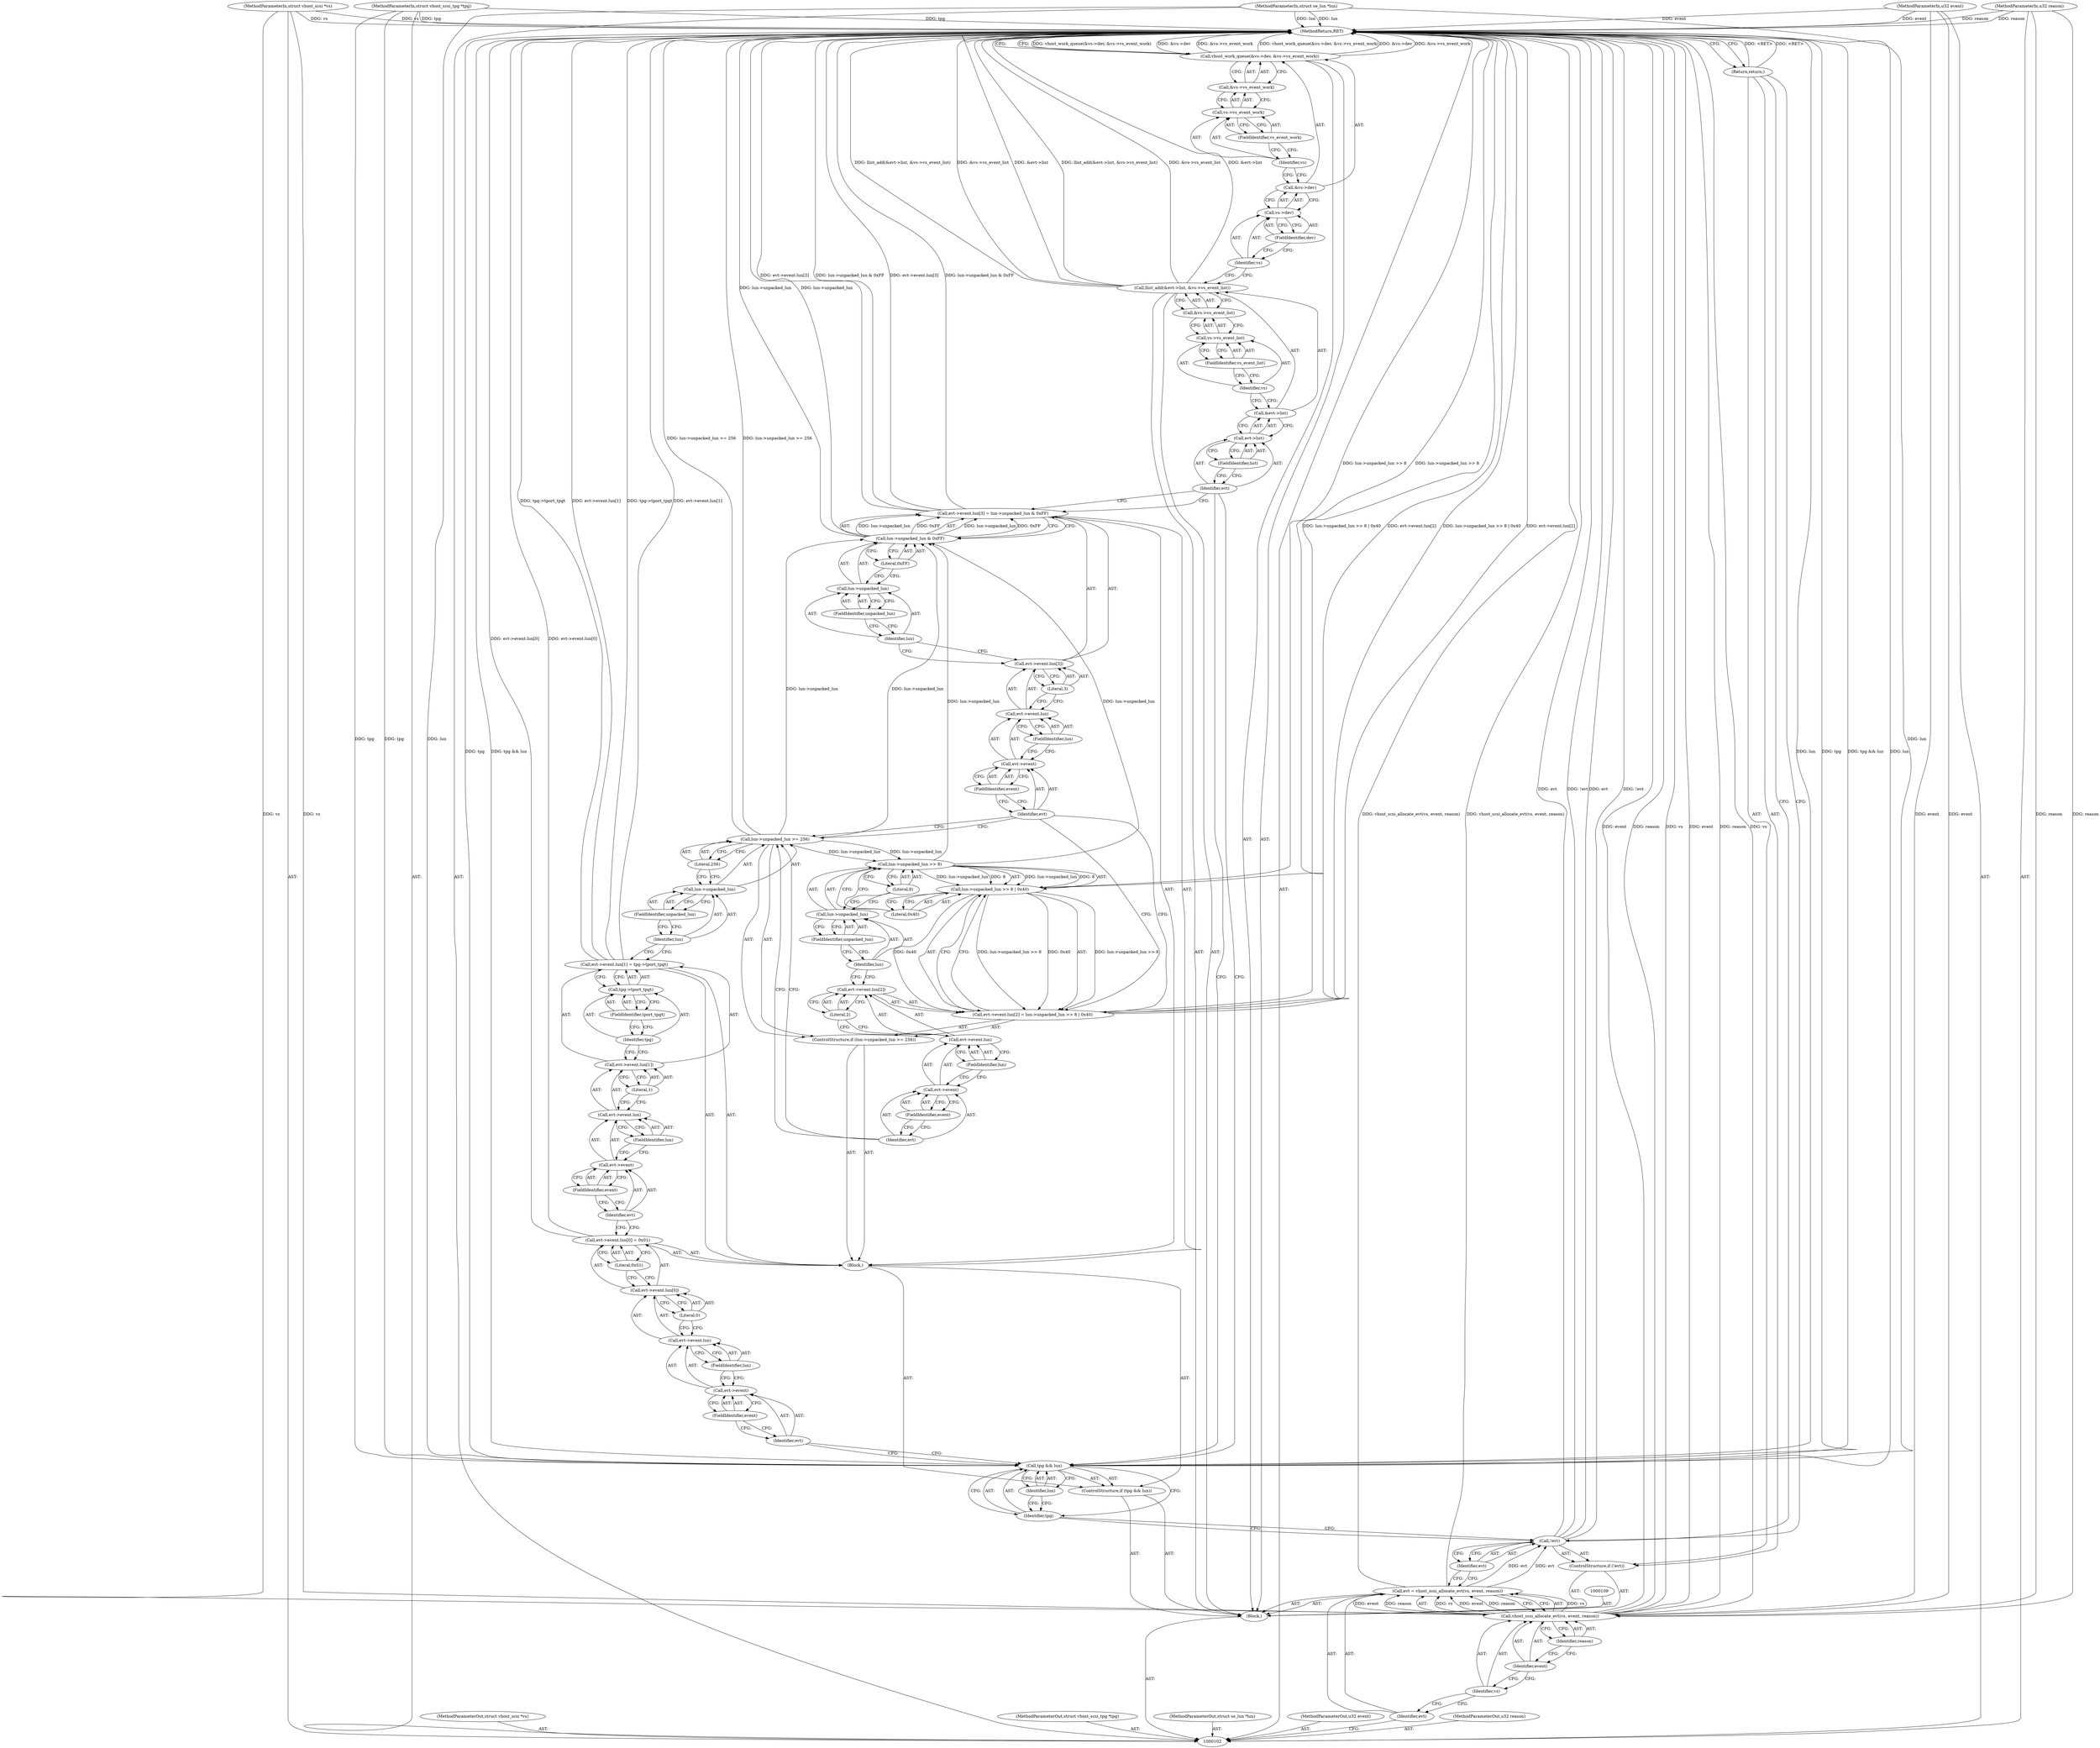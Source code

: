 digraph "0_linux_59c816c1f24df0204e01851431d3bab3eb76719c_0" {
"1000197" [label="(MethodReturn,RET)"];
"1000103" [label="(MethodParameterIn,struct vhost_scsi *vs)"];
"1000276" [label="(MethodParameterOut,struct vhost_scsi *vs)"];
"1000116" [label="(ControlStructure,if (!evt))"];
"1000117" [label="(Call,!evt)"];
"1000118" [label="(Identifier,evt)"];
"1000119" [label="(Return,return;)"];
"1000120" [label="(ControlStructure,if (tpg && lun))"];
"1000123" [label="(Identifier,lun)"];
"1000124" [label="(Block,)"];
"1000121" [label="(Call,tpg && lun)"];
"1000122" [label="(Identifier,tpg)"];
"1000131" [label="(FieldIdentifier,lun)"];
"1000132" [label="(Literal,0)"];
"1000133" [label="(Literal,0x01)"];
"1000125" [label="(Call,evt->event.lun[0] = 0x01)"];
"1000126" [label="(Call,evt->event.lun[0])"];
"1000127" [label="(Call,evt->event.lun)"];
"1000128" [label="(Call,evt->event)"];
"1000129" [label="(Identifier,evt)"];
"1000130" [label="(FieldIdentifier,event)"];
"1000104" [label="(MethodParameterIn,struct vhost_scsi_tpg *tpg)"];
"1000277" [label="(MethodParameterOut,struct vhost_scsi_tpg *tpg)"];
"1000140" [label="(FieldIdentifier,lun)"];
"1000141" [label="(Literal,1)"];
"1000134" [label="(Call,evt->event.lun[1] = tpg->tport_tpgt)"];
"1000135" [label="(Call,evt->event.lun[1])"];
"1000136" [label="(Call,evt->event.lun)"];
"1000137" [label="(Call,evt->event)"];
"1000138" [label="(Identifier,evt)"];
"1000142" [label="(Call,tpg->tport_tpgt)"];
"1000143" [label="(Identifier,tpg)"];
"1000144" [label="(FieldIdentifier,tport_tpgt)"];
"1000139" [label="(FieldIdentifier,event)"];
"1000149" [label="(FieldIdentifier,unpacked_lun)"];
"1000150" [label="(Literal,256)"];
"1000145" [label="(ControlStructure,if (lun->unpacked_lun >= 256))"];
"1000146" [label="(Call,lun->unpacked_lun >= 256)"];
"1000147" [label="(Call,lun->unpacked_lun)"];
"1000148" [label="(Identifier,lun)"];
"1000157" [label="(FieldIdentifier,lun)"];
"1000158" [label="(Literal,2)"];
"1000159" [label="(Call,lun->unpacked_lun >> 8 | 0x40)"];
"1000160" [label="(Call,lun->unpacked_lun >> 8)"];
"1000161" [label="(Call,lun->unpacked_lun)"];
"1000162" [label="(Identifier,lun)"];
"1000163" [label="(FieldIdentifier,unpacked_lun)"];
"1000151" [label="(Call,evt->event.lun[2] = lun->unpacked_lun >> 8 | 0x40)"];
"1000152" [label="(Call,evt->event.lun[2])"];
"1000153" [label="(Call,evt->event.lun)"];
"1000154" [label="(Call,evt->event)"];
"1000155" [label="(Identifier,evt)"];
"1000164" [label="(Literal,8)"];
"1000165" [label="(Literal,0x40)"];
"1000156" [label="(FieldIdentifier,event)"];
"1000172" [label="(FieldIdentifier,lun)"];
"1000173" [label="(Literal,3)"];
"1000174" [label="(Call,lun->unpacked_lun & 0xFF)"];
"1000175" [label="(Call,lun->unpacked_lun)"];
"1000176" [label="(Identifier,lun)"];
"1000177" [label="(FieldIdentifier,unpacked_lun)"];
"1000166" [label="(Call,evt->event.lun[3] = lun->unpacked_lun & 0xFF)"];
"1000167" [label="(Call,evt->event.lun[3])"];
"1000168" [label="(Call,evt->event.lun)"];
"1000169" [label="(Call,evt->event)"];
"1000170" [label="(Identifier,evt)"];
"1000178" [label="(Literal,0xFF)"];
"1000171" [label="(FieldIdentifier,event)"];
"1000179" [label="(Call,llist_add(&evt->list, &vs->vs_event_list))"];
"1000180" [label="(Call,&evt->list)"];
"1000181" [label="(Call,evt->list)"];
"1000182" [label="(Identifier,evt)"];
"1000183" [label="(FieldIdentifier,list)"];
"1000184" [label="(Call,&vs->vs_event_list)"];
"1000185" [label="(Call,vs->vs_event_list)"];
"1000186" [label="(Identifier,vs)"];
"1000187" [label="(FieldIdentifier,vs_event_list)"];
"1000188" [label="(Call,vhost_work_queue(&vs->dev, &vs->vs_event_work))"];
"1000189" [label="(Call,&vs->dev)"];
"1000190" [label="(Call,vs->dev)"];
"1000191" [label="(Identifier,vs)"];
"1000192" [label="(FieldIdentifier,dev)"];
"1000193" [label="(Call,&vs->vs_event_work)"];
"1000194" [label="(Call,vs->vs_event_work)"];
"1000195" [label="(Identifier,vs)"];
"1000196" [label="(FieldIdentifier,vs_event_work)"];
"1000105" [label="(MethodParameterIn,struct se_lun *lun)"];
"1000278" [label="(MethodParameterOut,struct se_lun *lun)"];
"1000106" [label="(MethodParameterIn,u32 event)"];
"1000279" [label="(MethodParameterOut,u32 event)"];
"1000107" [label="(MethodParameterIn,u32 reason)"];
"1000280" [label="(MethodParameterOut,u32 reason)"];
"1000108" [label="(Block,)"];
"1000110" [label="(Call,evt = vhost_scsi_allocate_evt(vs, event, reason))"];
"1000111" [label="(Identifier,evt)"];
"1000113" [label="(Identifier,vs)"];
"1000114" [label="(Identifier,event)"];
"1000115" [label="(Identifier,reason)"];
"1000112" [label="(Call,vhost_scsi_allocate_evt(vs, event, reason))"];
"1000197" -> "1000102"  [label="AST: "];
"1000197" -> "1000119"  [label="CFG: "];
"1000197" -> "1000188"  [label="CFG: "];
"1000125" -> "1000197"  [label="DDG: evt->event.lun[0]"];
"1000134" -> "1000197"  [label="DDG: tpg->tport_tpgt"];
"1000134" -> "1000197"  [label="DDG: evt->event.lun[1]"];
"1000105" -> "1000197"  [label="DDG: lun"];
"1000121" -> "1000197"  [label="DDG: lun"];
"1000121" -> "1000197"  [label="DDG: tpg"];
"1000121" -> "1000197"  [label="DDG: tpg && lun"];
"1000117" -> "1000197"  [label="DDG: evt"];
"1000117" -> "1000197"  [label="DDG: !evt"];
"1000110" -> "1000197"  [label="DDG: vhost_scsi_allocate_evt(vs, event, reason)"];
"1000146" -> "1000197"  [label="DDG: lun->unpacked_lun >= 256"];
"1000188" -> "1000197"  [label="DDG: vhost_work_queue(&vs->dev, &vs->vs_event_work)"];
"1000188" -> "1000197"  [label="DDG: &vs->dev"];
"1000188" -> "1000197"  [label="DDG: &vs->vs_event_work"];
"1000151" -> "1000197"  [label="DDG: lun->unpacked_lun >> 8 | 0x40"];
"1000151" -> "1000197"  [label="DDG: evt->event.lun[2]"];
"1000107" -> "1000197"  [label="DDG: reason"];
"1000179" -> "1000197"  [label="DDG: llist_add(&evt->list, &vs->vs_event_list)"];
"1000179" -> "1000197"  [label="DDG: &vs->vs_event_list"];
"1000179" -> "1000197"  [label="DDG: &evt->list"];
"1000104" -> "1000197"  [label="DDG: tpg"];
"1000112" -> "1000197"  [label="DDG: event"];
"1000112" -> "1000197"  [label="DDG: reason"];
"1000112" -> "1000197"  [label="DDG: vs"];
"1000159" -> "1000197"  [label="DDG: lun->unpacked_lun >> 8"];
"1000103" -> "1000197"  [label="DDG: vs"];
"1000166" -> "1000197"  [label="DDG: evt->event.lun[3]"];
"1000166" -> "1000197"  [label="DDG: lun->unpacked_lun & 0xFF"];
"1000106" -> "1000197"  [label="DDG: event"];
"1000174" -> "1000197"  [label="DDG: lun->unpacked_lun"];
"1000119" -> "1000197"  [label="DDG: <RET>"];
"1000103" -> "1000102"  [label="AST: "];
"1000103" -> "1000197"  [label="DDG: vs"];
"1000103" -> "1000112"  [label="DDG: vs"];
"1000276" -> "1000102"  [label="AST: "];
"1000116" -> "1000108"  [label="AST: "];
"1000117" -> "1000116"  [label="AST: "];
"1000119" -> "1000116"  [label="AST: "];
"1000117" -> "1000116"  [label="AST: "];
"1000117" -> "1000118"  [label="CFG: "];
"1000118" -> "1000117"  [label="AST: "];
"1000119" -> "1000117"  [label="CFG: "];
"1000122" -> "1000117"  [label="CFG: "];
"1000117" -> "1000197"  [label="DDG: evt"];
"1000117" -> "1000197"  [label="DDG: !evt"];
"1000110" -> "1000117"  [label="DDG: evt"];
"1000118" -> "1000117"  [label="AST: "];
"1000118" -> "1000110"  [label="CFG: "];
"1000117" -> "1000118"  [label="CFG: "];
"1000119" -> "1000116"  [label="AST: "];
"1000119" -> "1000117"  [label="CFG: "];
"1000197" -> "1000119"  [label="CFG: "];
"1000119" -> "1000197"  [label="DDG: <RET>"];
"1000120" -> "1000108"  [label="AST: "];
"1000121" -> "1000120"  [label="AST: "];
"1000124" -> "1000120"  [label="AST: "];
"1000123" -> "1000121"  [label="AST: "];
"1000123" -> "1000122"  [label="CFG: "];
"1000121" -> "1000123"  [label="CFG: "];
"1000124" -> "1000120"  [label="AST: "];
"1000125" -> "1000124"  [label="AST: "];
"1000134" -> "1000124"  [label="AST: "];
"1000145" -> "1000124"  [label="AST: "];
"1000166" -> "1000124"  [label="AST: "];
"1000121" -> "1000120"  [label="AST: "];
"1000121" -> "1000122"  [label="CFG: "];
"1000121" -> "1000123"  [label="CFG: "];
"1000122" -> "1000121"  [label="AST: "];
"1000123" -> "1000121"  [label="AST: "];
"1000129" -> "1000121"  [label="CFG: "];
"1000182" -> "1000121"  [label="CFG: "];
"1000121" -> "1000197"  [label="DDG: lun"];
"1000121" -> "1000197"  [label="DDG: tpg"];
"1000121" -> "1000197"  [label="DDG: tpg && lun"];
"1000104" -> "1000121"  [label="DDG: tpg"];
"1000105" -> "1000121"  [label="DDG: lun"];
"1000122" -> "1000121"  [label="AST: "];
"1000122" -> "1000117"  [label="CFG: "];
"1000123" -> "1000122"  [label="CFG: "];
"1000121" -> "1000122"  [label="CFG: "];
"1000131" -> "1000127"  [label="AST: "];
"1000131" -> "1000128"  [label="CFG: "];
"1000127" -> "1000131"  [label="CFG: "];
"1000132" -> "1000126"  [label="AST: "];
"1000132" -> "1000127"  [label="CFG: "];
"1000126" -> "1000132"  [label="CFG: "];
"1000133" -> "1000125"  [label="AST: "];
"1000133" -> "1000126"  [label="CFG: "];
"1000125" -> "1000133"  [label="CFG: "];
"1000125" -> "1000124"  [label="AST: "];
"1000125" -> "1000133"  [label="CFG: "];
"1000126" -> "1000125"  [label="AST: "];
"1000133" -> "1000125"  [label="AST: "];
"1000138" -> "1000125"  [label="CFG: "];
"1000125" -> "1000197"  [label="DDG: evt->event.lun[0]"];
"1000126" -> "1000125"  [label="AST: "];
"1000126" -> "1000132"  [label="CFG: "];
"1000127" -> "1000126"  [label="AST: "];
"1000132" -> "1000126"  [label="AST: "];
"1000133" -> "1000126"  [label="CFG: "];
"1000127" -> "1000126"  [label="AST: "];
"1000127" -> "1000131"  [label="CFG: "];
"1000128" -> "1000127"  [label="AST: "];
"1000131" -> "1000127"  [label="AST: "];
"1000132" -> "1000127"  [label="CFG: "];
"1000128" -> "1000127"  [label="AST: "];
"1000128" -> "1000130"  [label="CFG: "];
"1000129" -> "1000128"  [label="AST: "];
"1000130" -> "1000128"  [label="AST: "];
"1000131" -> "1000128"  [label="CFG: "];
"1000129" -> "1000128"  [label="AST: "];
"1000129" -> "1000121"  [label="CFG: "];
"1000130" -> "1000129"  [label="CFG: "];
"1000130" -> "1000128"  [label="AST: "];
"1000130" -> "1000129"  [label="CFG: "];
"1000128" -> "1000130"  [label="CFG: "];
"1000104" -> "1000102"  [label="AST: "];
"1000104" -> "1000197"  [label="DDG: tpg"];
"1000104" -> "1000121"  [label="DDG: tpg"];
"1000277" -> "1000102"  [label="AST: "];
"1000140" -> "1000136"  [label="AST: "];
"1000140" -> "1000137"  [label="CFG: "];
"1000136" -> "1000140"  [label="CFG: "];
"1000141" -> "1000135"  [label="AST: "];
"1000141" -> "1000136"  [label="CFG: "];
"1000135" -> "1000141"  [label="CFG: "];
"1000134" -> "1000124"  [label="AST: "];
"1000134" -> "1000142"  [label="CFG: "];
"1000135" -> "1000134"  [label="AST: "];
"1000142" -> "1000134"  [label="AST: "];
"1000148" -> "1000134"  [label="CFG: "];
"1000134" -> "1000197"  [label="DDG: tpg->tport_tpgt"];
"1000134" -> "1000197"  [label="DDG: evt->event.lun[1]"];
"1000135" -> "1000134"  [label="AST: "];
"1000135" -> "1000141"  [label="CFG: "];
"1000136" -> "1000135"  [label="AST: "];
"1000141" -> "1000135"  [label="AST: "];
"1000143" -> "1000135"  [label="CFG: "];
"1000136" -> "1000135"  [label="AST: "];
"1000136" -> "1000140"  [label="CFG: "];
"1000137" -> "1000136"  [label="AST: "];
"1000140" -> "1000136"  [label="AST: "];
"1000141" -> "1000136"  [label="CFG: "];
"1000137" -> "1000136"  [label="AST: "];
"1000137" -> "1000139"  [label="CFG: "];
"1000138" -> "1000137"  [label="AST: "];
"1000139" -> "1000137"  [label="AST: "];
"1000140" -> "1000137"  [label="CFG: "];
"1000138" -> "1000137"  [label="AST: "];
"1000138" -> "1000125"  [label="CFG: "];
"1000139" -> "1000138"  [label="CFG: "];
"1000142" -> "1000134"  [label="AST: "];
"1000142" -> "1000144"  [label="CFG: "];
"1000143" -> "1000142"  [label="AST: "];
"1000144" -> "1000142"  [label="AST: "];
"1000134" -> "1000142"  [label="CFG: "];
"1000143" -> "1000142"  [label="AST: "];
"1000143" -> "1000135"  [label="CFG: "];
"1000144" -> "1000143"  [label="CFG: "];
"1000144" -> "1000142"  [label="AST: "];
"1000144" -> "1000143"  [label="CFG: "];
"1000142" -> "1000144"  [label="CFG: "];
"1000139" -> "1000137"  [label="AST: "];
"1000139" -> "1000138"  [label="CFG: "];
"1000137" -> "1000139"  [label="CFG: "];
"1000149" -> "1000147"  [label="AST: "];
"1000149" -> "1000148"  [label="CFG: "];
"1000147" -> "1000149"  [label="CFG: "];
"1000150" -> "1000146"  [label="AST: "];
"1000150" -> "1000147"  [label="CFG: "];
"1000146" -> "1000150"  [label="CFG: "];
"1000145" -> "1000124"  [label="AST: "];
"1000146" -> "1000145"  [label="AST: "];
"1000151" -> "1000145"  [label="AST: "];
"1000146" -> "1000145"  [label="AST: "];
"1000146" -> "1000150"  [label="CFG: "];
"1000147" -> "1000146"  [label="AST: "];
"1000150" -> "1000146"  [label="AST: "];
"1000155" -> "1000146"  [label="CFG: "];
"1000170" -> "1000146"  [label="CFG: "];
"1000146" -> "1000197"  [label="DDG: lun->unpacked_lun >= 256"];
"1000146" -> "1000160"  [label="DDG: lun->unpacked_lun"];
"1000146" -> "1000174"  [label="DDG: lun->unpacked_lun"];
"1000147" -> "1000146"  [label="AST: "];
"1000147" -> "1000149"  [label="CFG: "];
"1000148" -> "1000147"  [label="AST: "];
"1000149" -> "1000147"  [label="AST: "];
"1000150" -> "1000147"  [label="CFG: "];
"1000148" -> "1000147"  [label="AST: "];
"1000148" -> "1000134"  [label="CFG: "];
"1000149" -> "1000148"  [label="CFG: "];
"1000157" -> "1000153"  [label="AST: "];
"1000157" -> "1000154"  [label="CFG: "];
"1000153" -> "1000157"  [label="CFG: "];
"1000158" -> "1000152"  [label="AST: "];
"1000158" -> "1000153"  [label="CFG: "];
"1000152" -> "1000158"  [label="CFG: "];
"1000159" -> "1000151"  [label="AST: "];
"1000159" -> "1000165"  [label="CFG: "];
"1000160" -> "1000159"  [label="AST: "];
"1000165" -> "1000159"  [label="AST: "];
"1000151" -> "1000159"  [label="CFG: "];
"1000159" -> "1000197"  [label="DDG: lun->unpacked_lun >> 8"];
"1000159" -> "1000151"  [label="DDG: lun->unpacked_lun >> 8"];
"1000159" -> "1000151"  [label="DDG: 0x40"];
"1000160" -> "1000159"  [label="DDG: lun->unpacked_lun"];
"1000160" -> "1000159"  [label="DDG: 8"];
"1000160" -> "1000159"  [label="AST: "];
"1000160" -> "1000164"  [label="CFG: "];
"1000161" -> "1000160"  [label="AST: "];
"1000164" -> "1000160"  [label="AST: "];
"1000165" -> "1000160"  [label="CFG: "];
"1000160" -> "1000159"  [label="DDG: lun->unpacked_lun"];
"1000160" -> "1000159"  [label="DDG: 8"];
"1000146" -> "1000160"  [label="DDG: lun->unpacked_lun"];
"1000160" -> "1000174"  [label="DDG: lun->unpacked_lun"];
"1000161" -> "1000160"  [label="AST: "];
"1000161" -> "1000163"  [label="CFG: "];
"1000162" -> "1000161"  [label="AST: "];
"1000163" -> "1000161"  [label="AST: "];
"1000164" -> "1000161"  [label="CFG: "];
"1000162" -> "1000161"  [label="AST: "];
"1000162" -> "1000152"  [label="CFG: "];
"1000163" -> "1000162"  [label="CFG: "];
"1000163" -> "1000161"  [label="AST: "];
"1000163" -> "1000162"  [label="CFG: "];
"1000161" -> "1000163"  [label="CFG: "];
"1000151" -> "1000145"  [label="AST: "];
"1000151" -> "1000159"  [label="CFG: "];
"1000152" -> "1000151"  [label="AST: "];
"1000159" -> "1000151"  [label="AST: "];
"1000170" -> "1000151"  [label="CFG: "];
"1000151" -> "1000197"  [label="DDG: lun->unpacked_lun >> 8 | 0x40"];
"1000151" -> "1000197"  [label="DDG: evt->event.lun[2]"];
"1000159" -> "1000151"  [label="DDG: lun->unpacked_lun >> 8"];
"1000159" -> "1000151"  [label="DDG: 0x40"];
"1000152" -> "1000151"  [label="AST: "];
"1000152" -> "1000158"  [label="CFG: "];
"1000153" -> "1000152"  [label="AST: "];
"1000158" -> "1000152"  [label="AST: "];
"1000162" -> "1000152"  [label="CFG: "];
"1000153" -> "1000152"  [label="AST: "];
"1000153" -> "1000157"  [label="CFG: "];
"1000154" -> "1000153"  [label="AST: "];
"1000157" -> "1000153"  [label="AST: "];
"1000158" -> "1000153"  [label="CFG: "];
"1000154" -> "1000153"  [label="AST: "];
"1000154" -> "1000156"  [label="CFG: "];
"1000155" -> "1000154"  [label="AST: "];
"1000156" -> "1000154"  [label="AST: "];
"1000157" -> "1000154"  [label="CFG: "];
"1000155" -> "1000154"  [label="AST: "];
"1000155" -> "1000146"  [label="CFG: "];
"1000156" -> "1000155"  [label="CFG: "];
"1000164" -> "1000160"  [label="AST: "];
"1000164" -> "1000161"  [label="CFG: "];
"1000160" -> "1000164"  [label="CFG: "];
"1000165" -> "1000159"  [label="AST: "];
"1000165" -> "1000160"  [label="CFG: "];
"1000159" -> "1000165"  [label="CFG: "];
"1000156" -> "1000154"  [label="AST: "];
"1000156" -> "1000155"  [label="CFG: "];
"1000154" -> "1000156"  [label="CFG: "];
"1000172" -> "1000168"  [label="AST: "];
"1000172" -> "1000169"  [label="CFG: "];
"1000168" -> "1000172"  [label="CFG: "];
"1000173" -> "1000167"  [label="AST: "];
"1000173" -> "1000168"  [label="CFG: "];
"1000167" -> "1000173"  [label="CFG: "];
"1000174" -> "1000166"  [label="AST: "];
"1000174" -> "1000178"  [label="CFG: "];
"1000175" -> "1000174"  [label="AST: "];
"1000178" -> "1000174"  [label="AST: "];
"1000166" -> "1000174"  [label="CFG: "];
"1000174" -> "1000197"  [label="DDG: lun->unpacked_lun"];
"1000174" -> "1000166"  [label="DDG: lun->unpacked_lun"];
"1000174" -> "1000166"  [label="DDG: 0xFF"];
"1000146" -> "1000174"  [label="DDG: lun->unpacked_lun"];
"1000160" -> "1000174"  [label="DDG: lun->unpacked_lun"];
"1000175" -> "1000174"  [label="AST: "];
"1000175" -> "1000177"  [label="CFG: "];
"1000176" -> "1000175"  [label="AST: "];
"1000177" -> "1000175"  [label="AST: "];
"1000178" -> "1000175"  [label="CFG: "];
"1000176" -> "1000175"  [label="AST: "];
"1000176" -> "1000167"  [label="CFG: "];
"1000177" -> "1000176"  [label="CFG: "];
"1000177" -> "1000175"  [label="AST: "];
"1000177" -> "1000176"  [label="CFG: "];
"1000175" -> "1000177"  [label="CFG: "];
"1000166" -> "1000124"  [label="AST: "];
"1000166" -> "1000174"  [label="CFG: "];
"1000167" -> "1000166"  [label="AST: "];
"1000174" -> "1000166"  [label="AST: "];
"1000182" -> "1000166"  [label="CFG: "];
"1000166" -> "1000197"  [label="DDG: evt->event.lun[3]"];
"1000166" -> "1000197"  [label="DDG: lun->unpacked_lun & 0xFF"];
"1000174" -> "1000166"  [label="DDG: lun->unpacked_lun"];
"1000174" -> "1000166"  [label="DDG: 0xFF"];
"1000167" -> "1000166"  [label="AST: "];
"1000167" -> "1000173"  [label="CFG: "];
"1000168" -> "1000167"  [label="AST: "];
"1000173" -> "1000167"  [label="AST: "];
"1000176" -> "1000167"  [label="CFG: "];
"1000168" -> "1000167"  [label="AST: "];
"1000168" -> "1000172"  [label="CFG: "];
"1000169" -> "1000168"  [label="AST: "];
"1000172" -> "1000168"  [label="AST: "];
"1000173" -> "1000168"  [label="CFG: "];
"1000169" -> "1000168"  [label="AST: "];
"1000169" -> "1000171"  [label="CFG: "];
"1000170" -> "1000169"  [label="AST: "];
"1000171" -> "1000169"  [label="AST: "];
"1000172" -> "1000169"  [label="CFG: "];
"1000170" -> "1000169"  [label="AST: "];
"1000170" -> "1000151"  [label="CFG: "];
"1000170" -> "1000146"  [label="CFG: "];
"1000171" -> "1000170"  [label="CFG: "];
"1000178" -> "1000174"  [label="AST: "];
"1000178" -> "1000175"  [label="CFG: "];
"1000174" -> "1000178"  [label="CFG: "];
"1000171" -> "1000169"  [label="AST: "];
"1000171" -> "1000170"  [label="CFG: "];
"1000169" -> "1000171"  [label="CFG: "];
"1000179" -> "1000108"  [label="AST: "];
"1000179" -> "1000184"  [label="CFG: "];
"1000180" -> "1000179"  [label="AST: "];
"1000184" -> "1000179"  [label="AST: "];
"1000191" -> "1000179"  [label="CFG: "];
"1000179" -> "1000197"  [label="DDG: llist_add(&evt->list, &vs->vs_event_list)"];
"1000179" -> "1000197"  [label="DDG: &vs->vs_event_list"];
"1000179" -> "1000197"  [label="DDG: &evt->list"];
"1000180" -> "1000179"  [label="AST: "];
"1000180" -> "1000181"  [label="CFG: "];
"1000181" -> "1000180"  [label="AST: "];
"1000186" -> "1000180"  [label="CFG: "];
"1000181" -> "1000180"  [label="AST: "];
"1000181" -> "1000183"  [label="CFG: "];
"1000182" -> "1000181"  [label="AST: "];
"1000183" -> "1000181"  [label="AST: "];
"1000180" -> "1000181"  [label="CFG: "];
"1000182" -> "1000181"  [label="AST: "];
"1000182" -> "1000166"  [label="CFG: "];
"1000182" -> "1000121"  [label="CFG: "];
"1000183" -> "1000182"  [label="CFG: "];
"1000183" -> "1000181"  [label="AST: "];
"1000183" -> "1000182"  [label="CFG: "];
"1000181" -> "1000183"  [label="CFG: "];
"1000184" -> "1000179"  [label="AST: "];
"1000184" -> "1000185"  [label="CFG: "];
"1000185" -> "1000184"  [label="AST: "];
"1000179" -> "1000184"  [label="CFG: "];
"1000185" -> "1000184"  [label="AST: "];
"1000185" -> "1000187"  [label="CFG: "];
"1000186" -> "1000185"  [label="AST: "];
"1000187" -> "1000185"  [label="AST: "];
"1000184" -> "1000185"  [label="CFG: "];
"1000186" -> "1000185"  [label="AST: "];
"1000186" -> "1000180"  [label="CFG: "];
"1000187" -> "1000186"  [label="CFG: "];
"1000187" -> "1000185"  [label="AST: "];
"1000187" -> "1000186"  [label="CFG: "];
"1000185" -> "1000187"  [label="CFG: "];
"1000188" -> "1000108"  [label="AST: "];
"1000188" -> "1000193"  [label="CFG: "];
"1000189" -> "1000188"  [label="AST: "];
"1000193" -> "1000188"  [label="AST: "];
"1000197" -> "1000188"  [label="CFG: "];
"1000188" -> "1000197"  [label="DDG: vhost_work_queue(&vs->dev, &vs->vs_event_work)"];
"1000188" -> "1000197"  [label="DDG: &vs->dev"];
"1000188" -> "1000197"  [label="DDG: &vs->vs_event_work"];
"1000189" -> "1000188"  [label="AST: "];
"1000189" -> "1000190"  [label="CFG: "];
"1000190" -> "1000189"  [label="AST: "];
"1000195" -> "1000189"  [label="CFG: "];
"1000190" -> "1000189"  [label="AST: "];
"1000190" -> "1000192"  [label="CFG: "];
"1000191" -> "1000190"  [label="AST: "];
"1000192" -> "1000190"  [label="AST: "];
"1000189" -> "1000190"  [label="CFG: "];
"1000191" -> "1000190"  [label="AST: "];
"1000191" -> "1000179"  [label="CFG: "];
"1000192" -> "1000191"  [label="CFG: "];
"1000192" -> "1000190"  [label="AST: "];
"1000192" -> "1000191"  [label="CFG: "];
"1000190" -> "1000192"  [label="CFG: "];
"1000193" -> "1000188"  [label="AST: "];
"1000193" -> "1000194"  [label="CFG: "];
"1000194" -> "1000193"  [label="AST: "];
"1000188" -> "1000193"  [label="CFG: "];
"1000194" -> "1000193"  [label="AST: "];
"1000194" -> "1000196"  [label="CFG: "];
"1000195" -> "1000194"  [label="AST: "];
"1000196" -> "1000194"  [label="AST: "];
"1000193" -> "1000194"  [label="CFG: "];
"1000195" -> "1000194"  [label="AST: "];
"1000195" -> "1000189"  [label="CFG: "];
"1000196" -> "1000195"  [label="CFG: "];
"1000196" -> "1000194"  [label="AST: "];
"1000196" -> "1000195"  [label="CFG: "];
"1000194" -> "1000196"  [label="CFG: "];
"1000105" -> "1000102"  [label="AST: "];
"1000105" -> "1000197"  [label="DDG: lun"];
"1000105" -> "1000121"  [label="DDG: lun"];
"1000278" -> "1000102"  [label="AST: "];
"1000106" -> "1000102"  [label="AST: "];
"1000106" -> "1000197"  [label="DDG: event"];
"1000106" -> "1000112"  [label="DDG: event"];
"1000279" -> "1000102"  [label="AST: "];
"1000107" -> "1000102"  [label="AST: "];
"1000107" -> "1000197"  [label="DDG: reason"];
"1000107" -> "1000112"  [label="DDG: reason"];
"1000280" -> "1000102"  [label="AST: "];
"1000108" -> "1000102"  [label="AST: "];
"1000109" -> "1000108"  [label="AST: "];
"1000110" -> "1000108"  [label="AST: "];
"1000116" -> "1000108"  [label="AST: "];
"1000120" -> "1000108"  [label="AST: "];
"1000179" -> "1000108"  [label="AST: "];
"1000188" -> "1000108"  [label="AST: "];
"1000110" -> "1000108"  [label="AST: "];
"1000110" -> "1000112"  [label="CFG: "];
"1000111" -> "1000110"  [label="AST: "];
"1000112" -> "1000110"  [label="AST: "];
"1000118" -> "1000110"  [label="CFG: "];
"1000110" -> "1000197"  [label="DDG: vhost_scsi_allocate_evt(vs, event, reason)"];
"1000112" -> "1000110"  [label="DDG: vs"];
"1000112" -> "1000110"  [label="DDG: event"];
"1000112" -> "1000110"  [label="DDG: reason"];
"1000110" -> "1000117"  [label="DDG: evt"];
"1000111" -> "1000110"  [label="AST: "];
"1000111" -> "1000102"  [label="CFG: "];
"1000113" -> "1000111"  [label="CFG: "];
"1000113" -> "1000112"  [label="AST: "];
"1000113" -> "1000111"  [label="CFG: "];
"1000114" -> "1000113"  [label="CFG: "];
"1000114" -> "1000112"  [label="AST: "];
"1000114" -> "1000113"  [label="CFG: "];
"1000115" -> "1000114"  [label="CFG: "];
"1000115" -> "1000112"  [label="AST: "];
"1000115" -> "1000114"  [label="CFG: "];
"1000112" -> "1000115"  [label="CFG: "];
"1000112" -> "1000110"  [label="AST: "];
"1000112" -> "1000115"  [label="CFG: "];
"1000113" -> "1000112"  [label="AST: "];
"1000114" -> "1000112"  [label="AST: "];
"1000115" -> "1000112"  [label="AST: "];
"1000110" -> "1000112"  [label="CFG: "];
"1000112" -> "1000197"  [label="DDG: event"];
"1000112" -> "1000197"  [label="DDG: reason"];
"1000112" -> "1000197"  [label="DDG: vs"];
"1000112" -> "1000110"  [label="DDG: vs"];
"1000112" -> "1000110"  [label="DDG: event"];
"1000112" -> "1000110"  [label="DDG: reason"];
"1000103" -> "1000112"  [label="DDG: vs"];
"1000106" -> "1000112"  [label="DDG: event"];
"1000107" -> "1000112"  [label="DDG: reason"];
}
